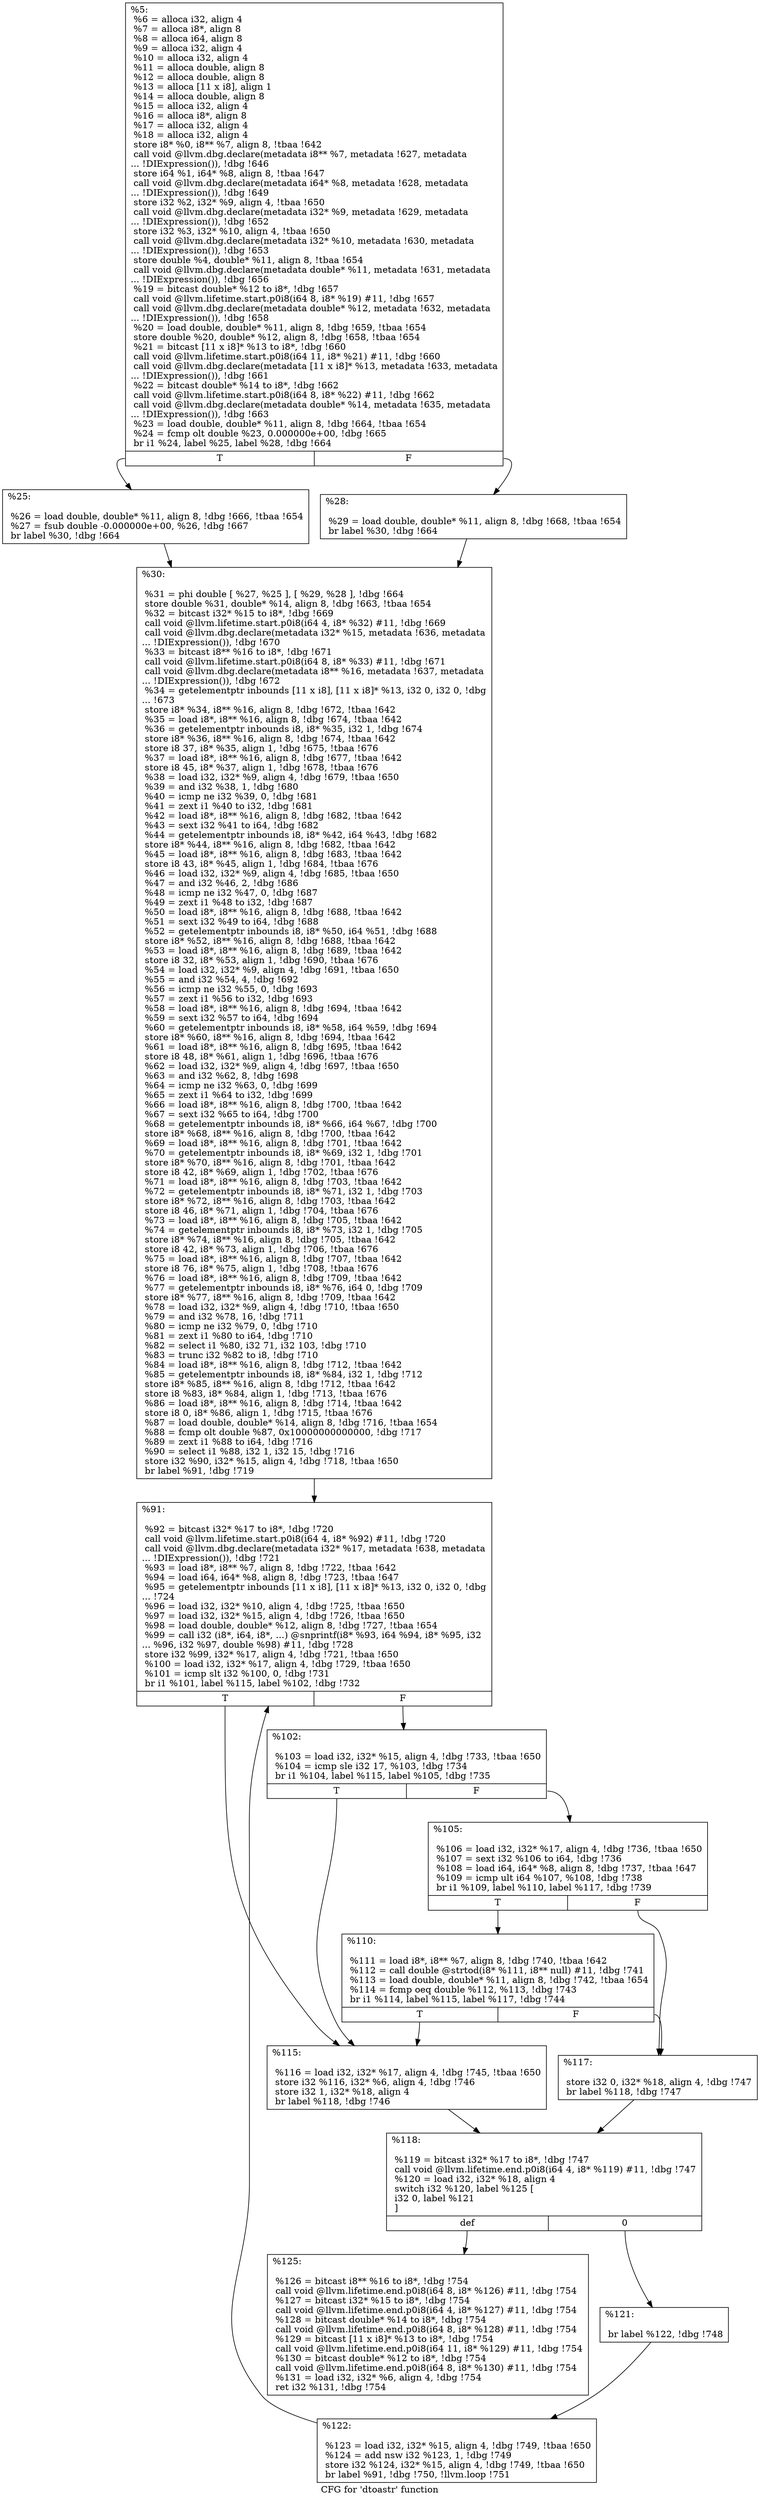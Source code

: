 digraph "CFG for 'dtoastr' function" {
	label="CFG for 'dtoastr' function";

	Node0x104c010 [shape=record,label="{%5:\l  %6 = alloca i32, align 4\l  %7 = alloca i8*, align 8\l  %8 = alloca i64, align 8\l  %9 = alloca i32, align 4\l  %10 = alloca i32, align 4\l  %11 = alloca double, align 8\l  %12 = alloca double, align 8\l  %13 = alloca [11 x i8], align 1\l  %14 = alloca double, align 8\l  %15 = alloca i32, align 4\l  %16 = alloca i8*, align 8\l  %17 = alloca i32, align 4\l  %18 = alloca i32, align 4\l  store i8* %0, i8** %7, align 8, !tbaa !642\l  call void @llvm.dbg.declare(metadata i8** %7, metadata !627, metadata\l... !DIExpression()), !dbg !646\l  store i64 %1, i64* %8, align 8, !tbaa !647\l  call void @llvm.dbg.declare(metadata i64* %8, metadata !628, metadata\l... !DIExpression()), !dbg !649\l  store i32 %2, i32* %9, align 4, !tbaa !650\l  call void @llvm.dbg.declare(metadata i32* %9, metadata !629, metadata\l... !DIExpression()), !dbg !652\l  store i32 %3, i32* %10, align 4, !tbaa !650\l  call void @llvm.dbg.declare(metadata i32* %10, metadata !630, metadata\l... !DIExpression()), !dbg !653\l  store double %4, double* %11, align 8, !tbaa !654\l  call void @llvm.dbg.declare(metadata double* %11, metadata !631, metadata\l... !DIExpression()), !dbg !656\l  %19 = bitcast double* %12 to i8*, !dbg !657\l  call void @llvm.lifetime.start.p0i8(i64 8, i8* %19) #11, !dbg !657\l  call void @llvm.dbg.declare(metadata double* %12, metadata !632, metadata\l... !DIExpression()), !dbg !658\l  %20 = load double, double* %11, align 8, !dbg !659, !tbaa !654\l  store double %20, double* %12, align 8, !dbg !658, !tbaa !654\l  %21 = bitcast [11 x i8]* %13 to i8*, !dbg !660\l  call void @llvm.lifetime.start.p0i8(i64 11, i8* %21) #11, !dbg !660\l  call void @llvm.dbg.declare(metadata [11 x i8]* %13, metadata !633, metadata\l... !DIExpression()), !dbg !661\l  %22 = bitcast double* %14 to i8*, !dbg !662\l  call void @llvm.lifetime.start.p0i8(i64 8, i8* %22) #11, !dbg !662\l  call void @llvm.dbg.declare(metadata double* %14, metadata !635, metadata\l... !DIExpression()), !dbg !663\l  %23 = load double, double* %11, align 8, !dbg !664, !tbaa !654\l  %24 = fcmp olt double %23, 0.000000e+00, !dbg !665\l  br i1 %24, label %25, label %28, !dbg !664\l|{<s0>T|<s1>F}}"];
	Node0x104c010:s0 -> Node0x1047cc0;
	Node0x104c010:s1 -> Node0x1047d10;
	Node0x1047cc0 [shape=record,label="{%25:\l\l  %26 = load double, double* %11, align 8, !dbg !666, !tbaa !654\l  %27 = fsub double -0.000000e+00, %26, !dbg !667\l  br label %30, !dbg !664\l}"];
	Node0x1047cc0 -> Node0x1047d60;
	Node0x1047d10 [shape=record,label="{%28:\l\l  %29 = load double, double* %11, align 8, !dbg !668, !tbaa !654\l  br label %30, !dbg !664\l}"];
	Node0x1047d10 -> Node0x1047d60;
	Node0x1047d60 [shape=record,label="{%30:\l\l  %31 = phi double [ %27, %25 ], [ %29, %28 ], !dbg !664\l  store double %31, double* %14, align 8, !dbg !663, !tbaa !654\l  %32 = bitcast i32* %15 to i8*, !dbg !669\l  call void @llvm.lifetime.start.p0i8(i64 4, i8* %32) #11, !dbg !669\l  call void @llvm.dbg.declare(metadata i32* %15, metadata !636, metadata\l... !DIExpression()), !dbg !670\l  %33 = bitcast i8** %16 to i8*, !dbg !671\l  call void @llvm.lifetime.start.p0i8(i64 8, i8* %33) #11, !dbg !671\l  call void @llvm.dbg.declare(metadata i8** %16, metadata !637, metadata\l... !DIExpression()), !dbg !672\l  %34 = getelementptr inbounds [11 x i8], [11 x i8]* %13, i32 0, i32 0, !dbg\l... !673\l  store i8* %34, i8** %16, align 8, !dbg !672, !tbaa !642\l  %35 = load i8*, i8** %16, align 8, !dbg !674, !tbaa !642\l  %36 = getelementptr inbounds i8, i8* %35, i32 1, !dbg !674\l  store i8* %36, i8** %16, align 8, !dbg !674, !tbaa !642\l  store i8 37, i8* %35, align 1, !dbg !675, !tbaa !676\l  %37 = load i8*, i8** %16, align 8, !dbg !677, !tbaa !642\l  store i8 45, i8* %37, align 1, !dbg !678, !tbaa !676\l  %38 = load i32, i32* %9, align 4, !dbg !679, !tbaa !650\l  %39 = and i32 %38, 1, !dbg !680\l  %40 = icmp ne i32 %39, 0, !dbg !681\l  %41 = zext i1 %40 to i32, !dbg !681\l  %42 = load i8*, i8** %16, align 8, !dbg !682, !tbaa !642\l  %43 = sext i32 %41 to i64, !dbg !682\l  %44 = getelementptr inbounds i8, i8* %42, i64 %43, !dbg !682\l  store i8* %44, i8** %16, align 8, !dbg !682, !tbaa !642\l  %45 = load i8*, i8** %16, align 8, !dbg !683, !tbaa !642\l  store i8 43, i8* %45, align 1, !dbg !684, !tbaa !676\l  %46 = load i32, i32* %9, align 4, !dbg !685, !tbaa !650\l  %47 = and i32 %46, 2, !dbg !686\l  %48 = icmp ne i32 %47, 0, !dbg !687\l  %49 = zext i1 %48 to i32, !dbg !687\l  %50 = load i8*, i8** %16, align 8, !dbg !688, !tbaa !642\l  %51 = sext i32 %49 to i64, !dbg !688\l  %52 = getelementptr inbounds i8, i8* %50, i64 %51, !dbg !688\l  store i8* %52, i8** %16, align 8, !dbg !688, !tbaa !642\l  %53 = load i8*, i8** %16, align 8, !dbg !689, !tbaa !642\l  store i8 32, i8* %53, align 1, !dbg !690, !tbaa !676\l  %54 = load i32, i32* %9, align 4, !dbg !691, !tbaa !650\l  %55 = and i32 %54, 4, !dbg !692\l  %56 = icmp ne i32 %55, 0, !dbg !693\l  %57 = zext i1 %56 to i32, !dbg !693\l  %58 = load i8*, i8** %16, align 8, !dbg !694, !tbaa !642\l  %59 = sext i32 %57 to i64, !dbg !694\l  %60 = getelementptr inbounds i8, i8* %58, i64 %59, !dbg !694\l  store i8* %60, i8** %16, align 8, !dbg !694, !tbaa !642\l  %61 = load i8*, i8** %16, align 8, !dbg !695, !tbaa !642\l  store i8 48, i8* %61, align 1, !dbg !696, !tbaa !676\l  %62 = load i32, i32* %9, align 4, !dbg !697, !tbaa !650\l  %63 = and i32 %62, 8, !dbg !698\l  %64 = icmp ne i32 %63, 0, !dbg !699\l  %65 = zext i1 %64 to i32, !dbg !699\l  %66 = load i8*, i8** %16, align 8, !dbg !700, !tbaa !642\l  %67 = sext i32 %65 to i64, !dbg !700\l  %68 = getelementptr inbounds i8, i8* %66, i64 %67, !dbg !700\l  store i8* %68, i8** %16, align 8, !dbg !700, !tbaa !642\l  %69 = load i8*, i8** %16, align 8, !dbg !701, !tbaa !642\l  %70 = getelementptr inbounds i8, i8* %69, i32 1, !dbg !701\l  store i8* %70, i8** %16, align 8, !dbg !701, !tbaa !642\l  store i8 42, i8* %69, align 1, !dbg !702, !tbaa !676\l  %71 = load i8*, i8** %16, align 8, !dbg !703, !tbaa !642\l  %72 = getelementptr inbounds i8, i8* %71, i32 1, !dbg !703\l  store i8* %72, i8** %16, align 8, !dbg !703, !tbaa !642\l  store i8 46, i8* %71, align 1, !dbg !704, !tbaa !676\l  %73 = load i8*, i8** %16, align 8, !dbg !705, !tbaa !642\l  %74 = getelementptr inbounds i8, i8* %73, i32 1, !dbg !705\l  store i8* %74, i8** %16, align 8, !dbg !705, !tbaa !642\l  store i8 42, i8* %73, align 1, !dbg !706, !tbaa !676\l  %75 = load i8*, i8** %16, align 8, !dbg !707, !tbaa !642\l  store i8 76, i8* %75, align 1, !dbg !708, !tbaa !676\l  %76 = load i8*, i8** %16, align 8, !dbg !709, !tbaa !642\l  %77 = getelementptr inbounds i8, i8* %76, i64 0, !dbg !709\l  store i8* %77, i8** %16, align 8, !dbg !709, !tbaa !642\l  %78 = load i32, i32* %9, align 4, !dbg !710, !tbaa !650\l  %79 = and i32 %78, 16, !dbg !711\l  %80 = icmp ne i32 %79, 0, !dbg !710\l  %81 = zext i1 %80 to i64, !dbg !710\l  %82 = select i1 %80, i32 71, i32 103, !dbg !710\l  %83 = trunc i32 %82 to i8, !dbg !710\l  %84 = load i8*, i8** %16, align 8, !dbg !712, !tbaa !642\l  %85 = getelementptr inbounds i8, i8* %84, i32 1, !dbg !712\l  store i8* %85, i8** %16, align 8, !dbg !712, !tbaa !642\l  store i8 %83, i8* %84, align 1, !dbg !713, !tbaa !676\l  %86 = load i8*, i8** %16, align 8, !dbg !714, !tbaa !642\l  store i8 0, i8* %86, align 1, !dbg !715, !tbaa !676\l  %87 = load double, double* %14, align 8, !dbg !716, !tbaa !654\l  %88 = fcmp olt double %87, 0x10000000000000, !dbg !717\l  %89 = zext i1 %88 to i64, !dbg !716\l  %90 = select i1 %88, i32 1, i32 15, !dbg !716\l  store i32 %90, i32* %15, align 4, !dbg !718, !tbaa !650\l  br label %91, !dbg !719\l}"];
	Node0x1047d60 -> Node0x1047db0;
	Node0x1047db0 [shape=record,label="{%91:\l\l  %92 = bitcast i32* %17 to i8*, !dbg !720\l  call void @llvm.lifetime.start.p0i8(i64 4, i8* %92) #11, !dbg !720\l  call void @llvm.dbg.declare(metadata i32* %17, metadata !638, metadata\l... !DIExpression()), !dbg !721\l  %93 = load i8*, i8** %7, align 8, !dbg !722, !tbaa !642\l  %94 = load i64, i64* %8, align 8, !dbg !723, !tbaa !647\l  %95 = getelementptr inbounds [11 x i8], [11 x i8]* %13, i32 0, i32 0, !dbg\l... !724\l  %96 = load i32, i32* %10, align 4, !dbg !725, !tbaa !650\l  %97 = load i32, i32* %15, align 4, !dbg !726, !tbaa !650\l  %98 = load double, double* %12, align 8, !dbg !727, !tbaa !654\l  %99 = call i32 (i8*, i64, i8*, ...) @snprintf(i8* %93, i64 %94, i8* %95, i32\l... %96, i32 %97, double %98) #11, !dbg !728\l  store i32 %99, i32* %17, align 4, !dbg !721, !tbaa !650\l  %100 = load i32, i32* %17, align 4, !dbg !729, !tbaa !650\l  %101 = icmp slt i32 %100, 0, !dbg !731\l  br i1 %101, label %115, label %102, !dbg !732\l|{<s0>T|<s1>F}}"];
	Node0x1047db0:s0 -> Node0x1047ef0;
	Node0x1047db0:s1 -> Node0x1047e00;
	Node0x1047e00 [shape=record,label="{%102:\l\l  %103 = load i32, i32* %15, align 4, !dbg !733, !tbaa !650\l  %104 = icmp sle i32 17, %103, !dbg !734\l  br i1 %104, label %115, label %105, !dbg !735\l|{<s0>T|<s1>F}}"];
	Node0x1047e00:s0 -> Node0x1047ef0;
	Node0x1047e00:s1 -> Node0x1047e50;
	Node0x1047e50 [shape=record,label="{%105:\l\l  %106 = load i32, i32* %17, align 4, !dbg !736, !tbaa !650\l  %107 = sext i32 %106 to i64, !dbg !736\l  %108 = load i64, i64* %8, align 8, !dbg !737, !tbaa !647\l  %109 = icmp ult i64 %107, %108, !dbg !738\l  br i1 %109, label %110, label %117, !dbg !739\l|{<s0>T|<s1>F}}"];
	Node0x1047e50:s0 -> Node0x1047ea0;
	Node0x1047e50:s1 -> Node0x1047f40;
	Node0x1047ea0 [shape=record,label="{%110:\l\l  %111 = load i8*, i8** %7, align 8, !dbg !740, !tbaa !642\l  %112 = call double @strtod(i8* %111, i8** null) #11, !dbg !741\l  %113 = load double, double* %11, align 8, !dbg !742, !tbaa !654\l  %114 = fcmp oeq double %112, %113, !dbg !743\l  br i1 %114, label %115, label %117, !dbg !744\l|{<s0>T|<s1>F}}"];
	Node0x1047ea0:s0 -> Node0x1047ef0;
	Node0x1047ea0:s1 -> Node0x1047f40;
	Node0x1047ef0 [shape=record,label="{%115:\l\l  %116 = load i32, i32* %17, align 4, !dbg !745, !tbaa !650\l  store i32 %116, i32* %6, align 4, !dbg !746\l  store i32 1, i32* %18, align 4\l  br label %118, !dbg !746\l}"];
	Node0x1047ef0 -> Node0x1047f90;
	Node0x1047f40 [shape=record,label="{%117:\l\l  store i32 0, i32* %18, align 4, !dbg !747\l  br label %118, !dbg !747\l}"];
	Node0x1047f40 -> Node0x1047f90;
	Node0x1047f90 [shape=record,label="{%118:\l\l  %119 = bitcast i32* %17 to i8*, !dbg !747\l  call void @llvm.lifetime.end.p0i8(i64 4, i8* %119) #11, !dbg !747\l  %120 = load i32, i32* %18, align 4\l  switch i32 %120, label %125 [\l    i32 0, label %121\l  ]\l|{<s0>def|<s1>0}}"];
	Node0x1047f90:s0 -> Node0x1048080;
	Node0x1047f90:s1 -> Node0x1047fe0;
	Node0x1047fe0 [shape=record,label="{%121:\l\l  br label %122, !dbg !748\l}"];
	Node0x1047fe0 -> Node0x1048030;
	Node0x1048030 [shape=record,label="{%122:\l\l  %123 = load i32, i32* %15, align 4, !dbg !749, !tbaa !650\l  %124 = add nsw i32 %123, 1, !dbg !749\l  store i32 %124, i32* %15, align 4, !dbg !749, !tbaa !650\l  br label %91, !dbg !750, !llvm.loop !751\l}"];
	Node0x1048030 -> Node0x1047db0;
	Node0x1048080 [shape=record,label="{%125:\l\l  %126 = bitcast i8** %16 to i8*, !dbg !754\l  call void @llvm.lifetime.end.p0i8(i64 8, i8* %126) #11, !dbg !754\l  %127 = bitcast i32* %15 to i8*, !dbg !754\l  call void @llvm.lifetime.end.p0i8(i64 4, i8* %127) #11, !dbg !754\l  %128 = bitcast double* %14 to i8*, !dbg !754\l  call void @llvm.lifetime.end.p0i8(i64 8, i8* %128) #11, !dbg !754\l  %129 = bitcast [11 x i8]* %13 to i8*, !dbg !754\l  call void @llvm.lifetime.end.p0i8(i64 11, i8* %129) #11, !dbg !754\l  %130 = bitcast double* %12 to i8*, !dbg !754\l  call void @llvm.lifetime.end.p0i8(i64 8, i8* %130) #11, !dbg !754\l  %131 = load i32, i32* %6, align 4, !dbg !754\l  ret i32 %131, !dbg !754\l}"];
}
